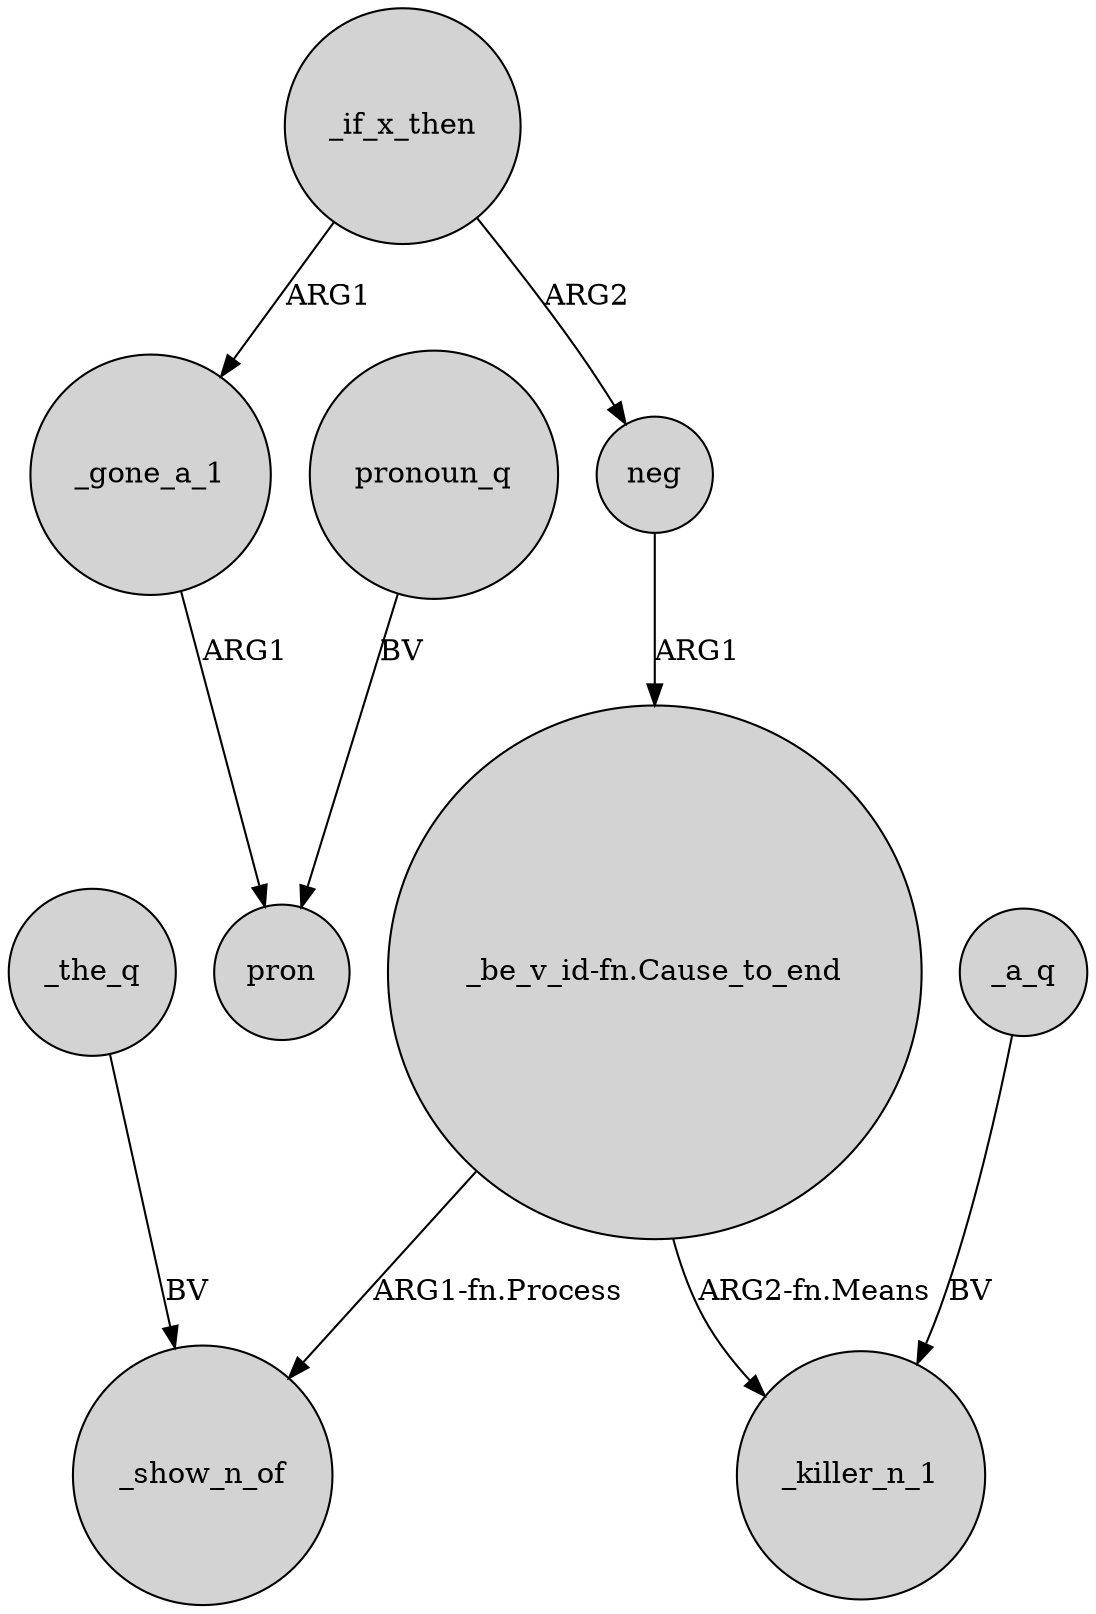 digraph {
	node [shape=circle style=filled]
	_if_x_then -> neg [label=ARG2]
	"_be_v_id-fn.Cause_to_end" -> _show_n_of [label="ARG1-fn.Process"]
	neg -> "_be_v_id-fn.Cause_to_end" [label=ARG1]
	_gone_a_1 -> pron [label=ARG1]
	_the_q -> _show_n_of [label=BV]
	_if_x_then -> _gone_a_1 [label=ARG1]
	_a_q -> _killer_n_1 [label=BV]
	pronoun_q -> pron [label=BV]
	"_be_v_id-fn.Cause_to_end" -> _killer_n_1 [label="ARG2-fn.Means"]
}

